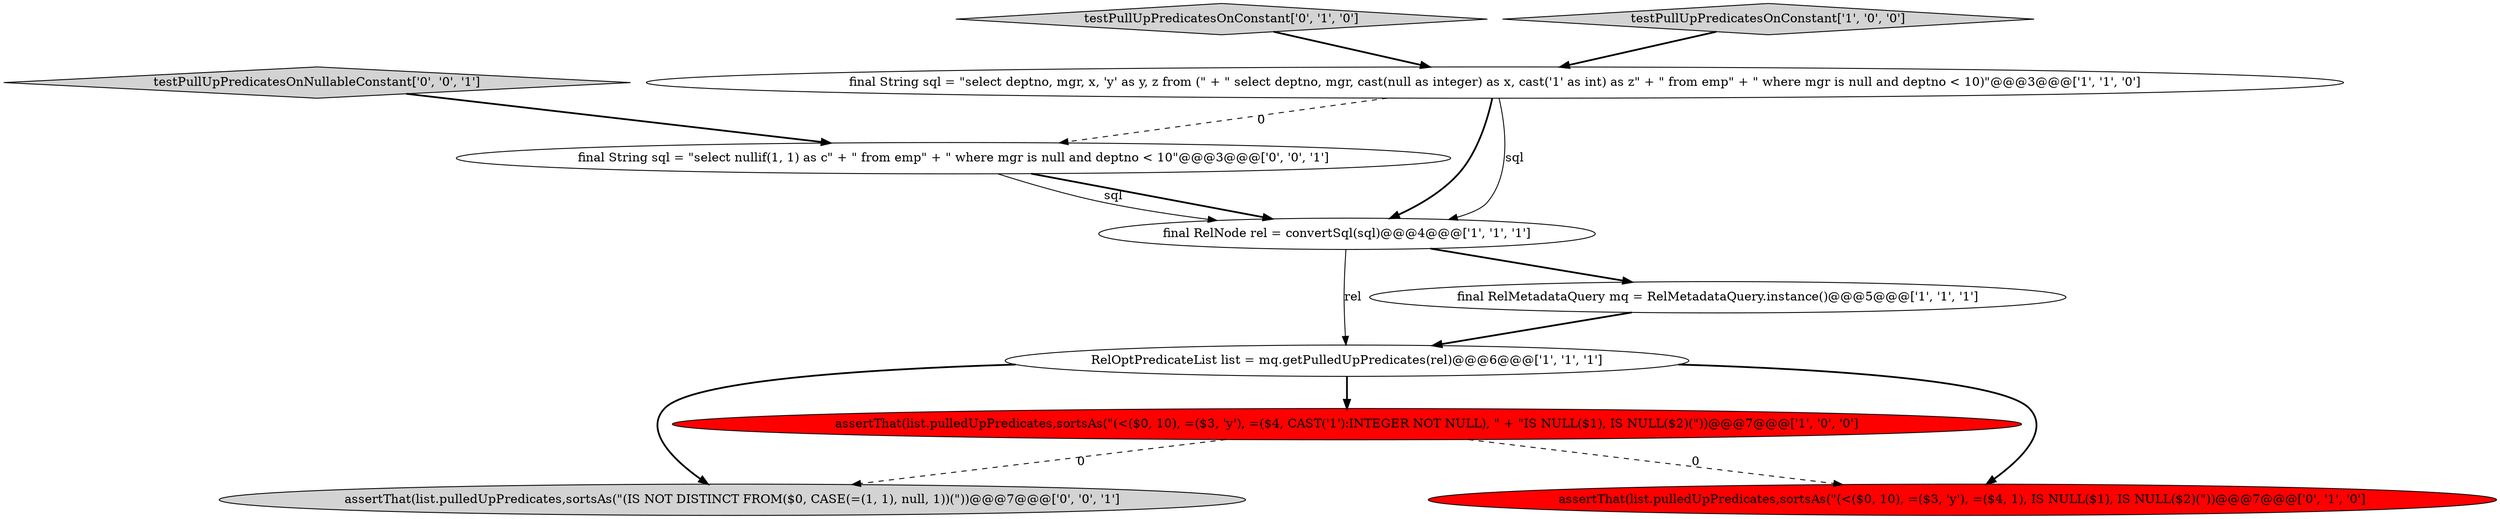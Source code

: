 digraph {
1 [style = filled, label = "final RelNode rel = convertSql(sql)@@@4@@@['1', '1', '1']", fillcolor = white, shape = ellipse image = "AAA0AAABBB1BBB"];
9 [style = filled, label = "testPullUpPredicatesOnNullableConstant['0', '0', '1']", fillcolor = lightgray, shape = diamond image = "AAA0AAABBB3BBB"];
7 [style = filled, label = "testPullUpPredicatesOnConstant['0', '1', '0']", fillcolor = lightgray, shape = diamond image = "AAA0AAABBB2BBB"];
5 [style = filled, label = "assertThat(list.pulledUpPredicates,sortsAs(\"(<($0, 10), =($3, 'y'), =($4, CAST('1'):INTEGER NOT NULL), \" + \"IS NULL($1), IS NULL($2)(\"))@@@7@@@['1', '0', '0']", fillcolor = red, shape = ellipse image = "AAA1AAABBB1BBB"];
8 [style = filled, label = "final String sql = \"select nullif(1, 1) as c\" + \" from emp\" + \" where mgr is null and deptno < 10\"@@@3@@@['0', '0', '1']", fillcolor = white, shape = ellipse image = "AAA0AAABBB3BBB"];
2 [style = filled, label = "testPullUpPredicatesOnConstant['1', '0', '0']", fillcolor = lightgray, shape = diamond image = "AAA0AAABBB1BBB"];
4 [style = filled, label = "final RelMetadataQuery mq = RelMetadataQuery.instance()@@@5@@@['1', '1', '1']", fillcolor = white, shape = ellipse image = "AAA0AAABBB1BBB"];
10 [style = filled, label = "assertThat(list.pulledUpPredicates,sortsAs(\"(IS NOT DISTINCT FROM($0, CASE(=(1, 1), null, 1))(\"))@@@7@@@['0', '0', '1']", fillcolor = lightgray, shape = ellipse image = "AAA0AAABBB3BBB"];
3 [style = filled, label = "final String sql = \"select deptno, mgr, x, 'y' as y, z from (\" + \" select deptno, mgr, cast(null as integer) as x, cast('1' as int) as z\" + \" from emp\" + \" where mgr is null and deptno < 10)\"@@@3@@@['1', '1', '0']", fillcolor = white, shape = ellipse image = "AAA0AAABBB1BBB"];
6 [style = filled, label = "assertThat(list.pulledUpPredicates,sortsAs(\"(<($0, 10), =($3, 'y'), =($4, 1), IS NULL($1), IS NULL($2)(\"))@@@7@@@['0', '1', '0']", fillcolor = red, shape = ellipse image = "AAA1AAABBB2BBB"];
0 [style = filled, label = "RelOptPredicateList list = mq.getPulledUpPredicates(rel)@@@6@@@['1', '1', '1']", fillcolor = white, shape = ellipse image = "AAA0AAABBB1BBB"];
8->1 [style = bold, label=""];
3->8 [style = dashed, label="0"];
1->4 [style = bold, label=""];
8->1 [style = solid, label="sql"];
1->0 [style = solid, label="rel"];
0->10 [style = bold, label=""];
3->1 [style = solid, label="sql"];
5->6 [style = dashed, label="0"];
3->1 [style = bold, label=""];
5->10 [style = dashed, label="0"];
9->8 [style = bold, label=""];
0->6 [style = bold, label=""];
7->3 [style = bold, label=""];
2->3 [style = bold, label=""];
4->0 [style = bold, label=""];
0->5 [style = bold, label=""];
}
